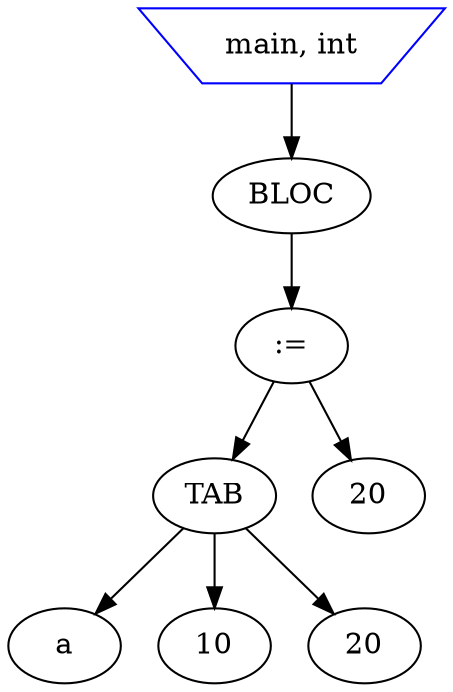 digraph Programme {

node_main_5 [label="main, int" shape=invtrapezium color=blue];
node_bloc_6 [shape=ellipse label="BLOC"];
node_main_5 -> node_bloc_6

node_affect_node_var_a_3_node_20_4_4 [label=":=" shape=ellipse];

node_var_a_3 [shape=ellipse label="TAB"];

node_var_a_2 [shape=ellipse label="a"];
node_var_a_3 -> node_var_a_2;
node_var_a_3 -> 10;
node_var_a_3 -> 20;
node_affect_node_var_a_3_node_20_4_4 -> node_var_a_3

node_20_4 [shape=ellipse label="20"];
node_affect_node_var_a_3_node_20_4_4 -> node_20_4

node_bloc_6 -> node_affect_node_var_a_3_node_20_4_4

}